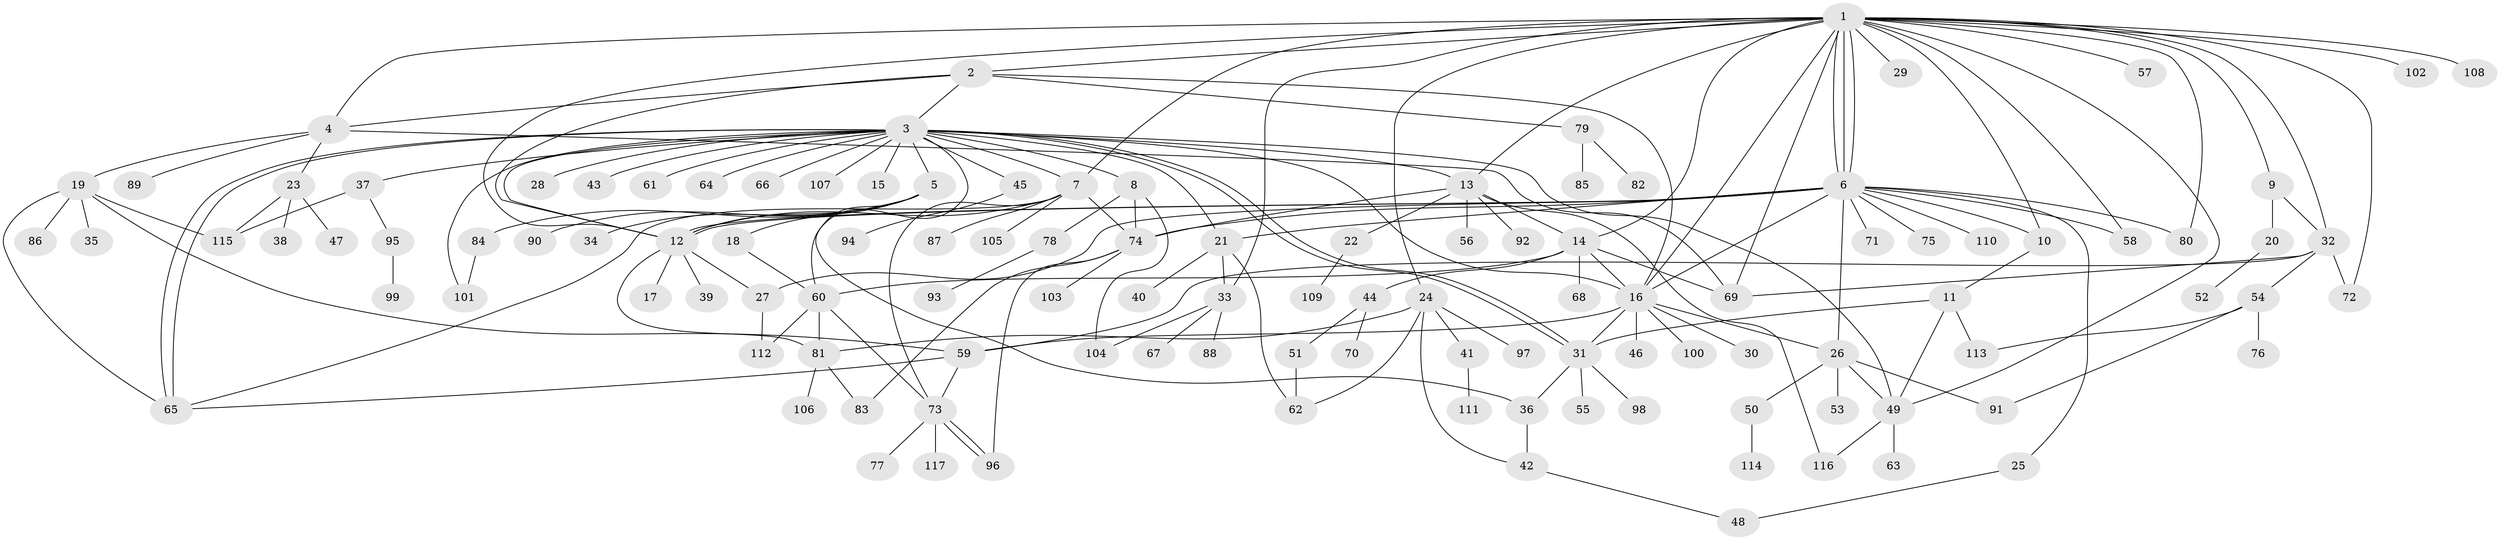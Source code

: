 // coarse degree distribution, {3: 0.14285714285714285, 1: 0.2857142857142857, 20: 0.02040816326530612, 8: 0.04081632653061224, 9: 0.02040816326530612, 5: 0.04081632653061224, 7: 0.04081632653061224, 6: 0.14285714285714285, 2: 0.14285714285714285, 4: 0.08163265306122448, 16: 0.02040816326530612, 12: 0.02040816326530612}
// Generated by graph-tools (version 1.1) at 2025/36/03/04/25 23:36:47]
// undirected, 117 vertices, 181 edges
graph export_dot {
  node [color=gray90,style=filled];
  1;
  2;
  3;
  4;
  5;
  6;
  7;
  8;
  9;
  10;
  11;
  12;
  13;
  14;
  15;
  16;
  17;
  18;
  19;
  20;
  21;
  22;
  23;
  24;
  25;
  26;
  27;
  28;
  29;
  30;
  31;
  32;
  33;
  34;
  35;
  36;
  37;
  38;
  39;
  40;
  41;
  42;
  43;
  44;
  45;
  46;
  47;
  48;
  49;
  50;
  51;
  52;
  53;
  54;
  55;
  56;
  57;
  58;
  59;
  60;
  61;
  62;
  63;
  64;
  65;
  66;
  67;
  68;
  69;
  70;
  71;
  72;
  73;
  74;
  75;
  76;
  77;
  78;
  79;
  80;
  81;
  82;
  83;
  84;
  85;
  86;
  87;
  88;
  89;
  90;
  91;
  92;
  93;
  94;
  95;
  96;
  97;
  98;
  99;
  100;
  101;
  102;
  103;
  104;
  105;
  106;
  107;
  108;
  109;
  110;
  111;
  112;
  113;
  114;
  115;
  116;
  117;
  1 -- 2;
  1 -- 4;
  1 -- 6;
  1 -- 6;
  1 -- 6;
  1 -- 7;
  1 -- 9;
  1 -- 10;
  1 -- 12;
  1 -- 13;
  1 -- 14;
  1 -- 16;
  1 -- 24;
  1 -- 29;
  1 -- 32;
  1 -- 33;
  1 -- 49;
  1 -- 57;
  1 -- 58;
  1 -- 69;
  1 -- 72;
  1 -- 80;
  1 -- 102;
  1 -- 108;
  2 -- 3;
  2 -- 4;
  2 -- 12;
  2 -- 16;
  2 -- 79;
  3 -- 5;
  3 -- 7;
  3 -- 8;
  3 -- 12;
  3 -- 13;
  3 -- 15;
  3 -- 16;
  3 -- 21;
  3 -- 28;
  3 -- 31;
  3 -- 31;
  3 -- 37;
  3 -- 43;
  3 -- 45;
  3 -- 49;
  3 -- 60;
  3 -- 61;
  3 -- 64;
  3 -- 65;
  3 -- 65;
  3 -- 66;
  3 -- 101;
  3 -- 107;
  4 -- 19;
  4 -- 23;
  4 -- 69;
  4 -- 89;
  5 -- 12;
  5 -- 18;
  5 -- 34;
  5 -- 36;
  5 -- 84;
  5 -- 90;
  6 -- 10;
  6 -- 12;
  6 -- 12;
  6 -- 16;
  6 -- 21;
  6 -- 25;
  6 -- 26;
  6 -- 27;
  6 -- 58;
  6 -- 71;
  6 -- 74;
  6 -- 75;
  6 -- 80;
  6 -- 110;
  7 -- 12;
  7 -- 65;
  7 -- 73;
  7 -- 74;
  7 -- 87;
  7 -- 105;
  8 -- 74;
  8 -- 78;
  8 -- 104;
  9 -- 20;
  9 -- 32;
  10 -- 11;
  11 -- 31;
  11 -- 49;
  11 -- 113;
  12 -- 17;
  12 -- 27;
  12 -- 39;
  12 -- 81;
  13 -- 14;
  13 -- 22;
  13 -- 56;
  13 -- 74;
  13 -- 92;
  13 -- 116;
  14 -- 16;
  14 -- 44;
  14 -- 60;
  14 -- 68;
  14 -- 69;
  16 -- 26;
  16 -- 30;
  16 -- 31;
  16 -- 46;
  16 -- 59;
  16 -- 100;
  18 -- 60;
  19 -- 35;
  19 -- 59;
  19 -- 65;
  19 -- 86;
  19 -- 115;
  20 -- 52;
  21 -- 33;
  21 -- 40;
  21 -- 62;
  22 -- 109;
  23 -- 38;
  23 -- 47;
  23 -- 115;
  24 -- 41;
  24 -- 42;
  24 -- 62;
  24 -- 81;
  24 -- 97;
  25 -- 48;
  26 -- 49;
  26 -- 50;
  26 -- 53;
  26 -- 91;
  27 -- 112;
  31 -- 36;
  31 -- 55;
  31 -- 98;
  32 -- 54;
  32 -- 59;
  32 -- 69;
  32 -- 72;
  33 -- 67;
  33 -- 88;
  33 -- 104;
  36 -- 42;
  37 -- 95;
  37 -- 115;
  41 -- 111;
  42 -- 48;
  44 -- 51;
  44 -- 70;
  45 -- 94;
  49 -- 63;
  49 -- 116;
  50 -- 114;
  51 -- 62;
  54 -- 76;
  54 -- 91;
  54 -- 113;
  59 -- 65;
  59 -- 73;
  60 -- 73;
  60 -- 81;
  60 -- 112;
  73 -- 77;
  73 -- 96;
  73 -- 96;
  73 -- 117;
  74 -- 83;
  74 -- 96;
  74 -- 103;
  78 -- 93;
  79 -- 82;
  79 -- 85;
  81 -- 83;
  81 -- 106;
  84 -- 101;
  95 -- 99;
}
